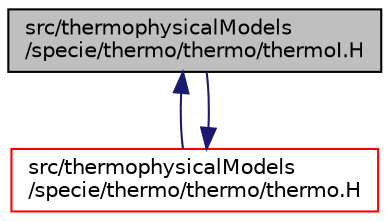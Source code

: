 digraph "src/thermophysicalModels/specie/thermo/thermo/thermoI.H"
{
  bgcolor="transparent";
  edge [fontname="Helvetica",fontsize="10",labelfontname="Helvetica",labelfontsize="10"];
  node [fontname="Helvetica",fontsize="10",shape=record];
  Node1 [label="src/thermophysicalModels\l/specie/thermo/thermo/thermoI.H",height=0.2,width=0.4,color="black", fillcolor="grey75", style="filled", fontcolor="black"];
  Node1 -> Node2 [dir="back",color="midnightblue",fontsize="10",style="solid",fontname="Helvetica"];
  Node2 [label="src/thermophysicalModels\l/specie/thermo/thermo/thermo.H",height=0.2,width=0.4,color="red",URL="$a10600.html"];
  Node2 -> Node1 [dir="back",color="midnightblue",fontsize="10",style="solid",fontname="Helvetica"];
}
